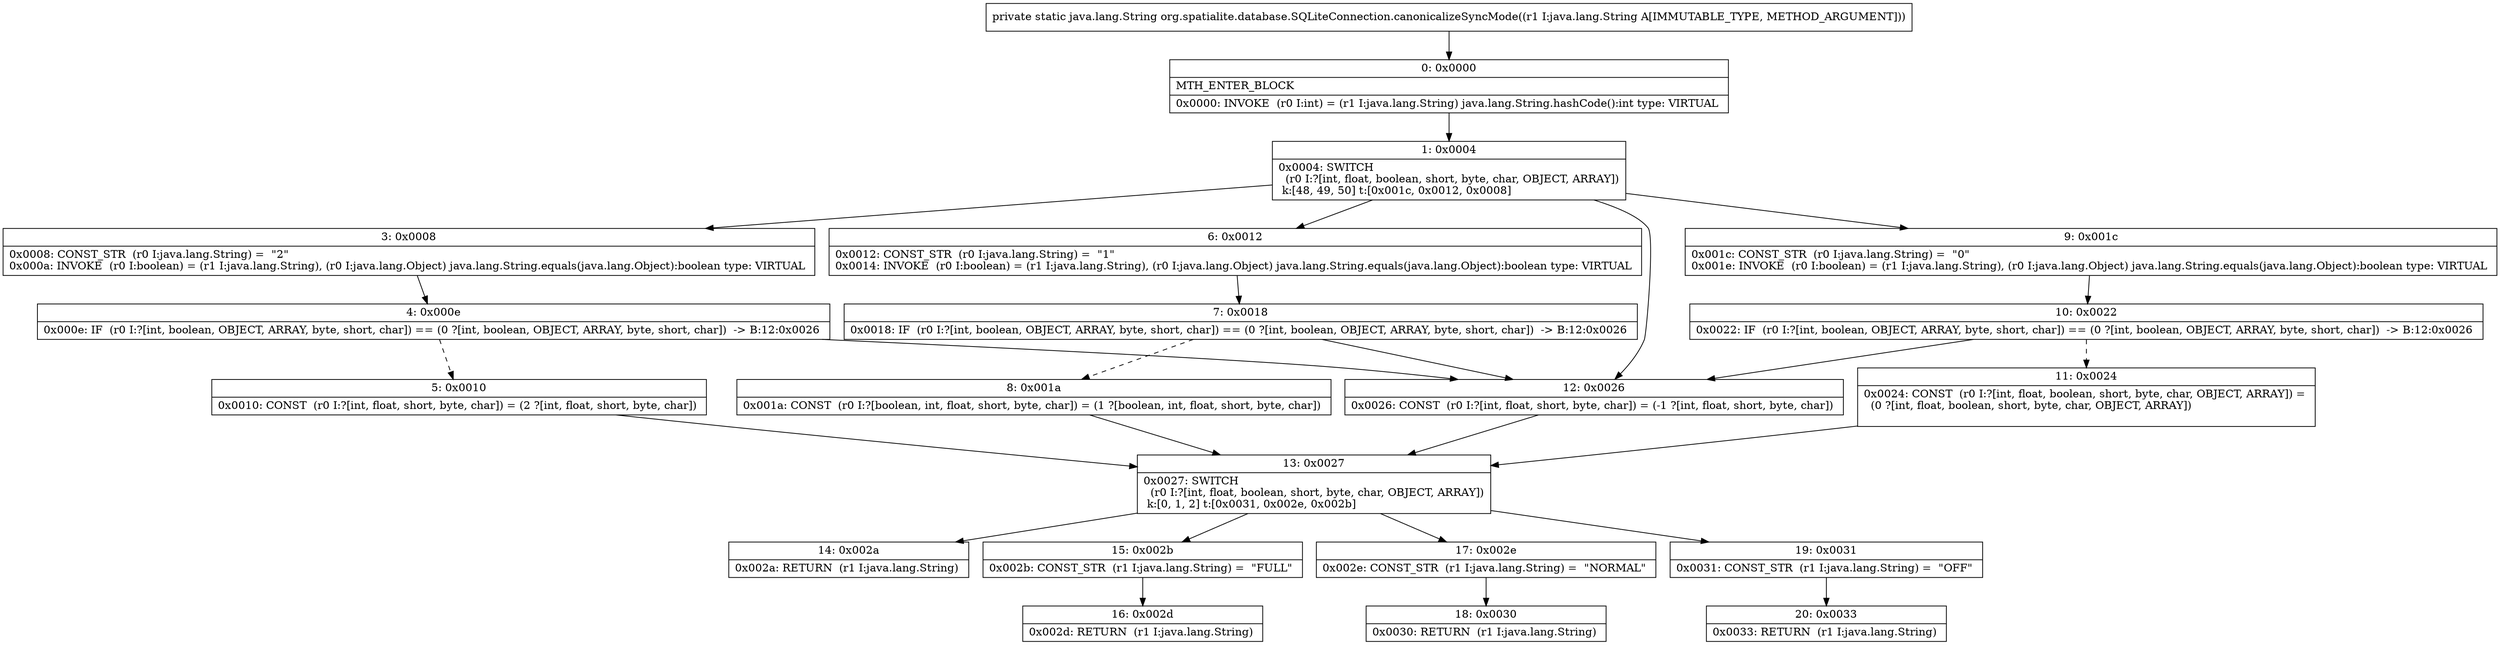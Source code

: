 digraph "CFG fororg.spatialite.database.SQLiteConnection.canonicalizeSyncMode(Ljava\/lang\/String;)Ljava\/lang\/String;" {
Node_0 [shape=record,label="{0\:\ 0x0000|MTH_ENTER_BLOCK\l|0x0000: INVOKE  (r0 I:int) = (r1 I:java.lang.String) java.lang.String.hashCode():int type: VIRTUAL \l}"];
Node_1 [shape=record,label="{1\:\ 0x0004|0x0004: SWITCH  \l  (r0 I:?[int, float, boolean, short, byte, char, OBJECT, ARRAY])\l k:[48, 49, 50] t:[0x001c, 0x0012, 0x0008] \l}"];
Node_3 [shape=record,label="{3\:\ 0x0008|0x0008: CONST_STR  (r0 I:java.lang.String) =  \"2\" \l0x000a: INVOKE  (r0 I:boolean) = (r1 I:java.lang.String), (r0 I:java.lang.Object) java.lang.String.equals(java.lang.Object):boolean type: VIRTUAL \l}"];
Node_4 [shape=record,label="{4\:\ 0x000e|0x000e: IF  (r0 I:?[int, boolean, OBJECT, ARRAY, byte, short, char]) == (0 ?[int, boolean, OBJECT, ARRAY, byte, short, char])  \-\> B:12:0x0026 \l}"];
Node_5 [shape=record,label="{5\:\ 0x0010|0x0010: CONST  (r0 I:?[int, float, short, byte, char]) = (2 ?[int, float, short, byte, char]) \l}"];
Node_6 [shape=record,label="{6\:\ 0x0012|0x0012: CONST_STR  (r0 I:java.lang.String) =  \"1\" \l0x0014: INVOKE  (r0 I:boolean) = (r1 I:java.lang.String), (r0 I:java.lang.Object) java.lang.String.equals(java.lang.Object):boolean type: VIRTUAL \l}"];
Node_7 [shape=record,label="{7\:\ 0x0018|0x0018: IF  (r0 I:?[int, boolean, OBJECT, ARRAY, byte, short, char]) == (0 ?[int, boolean, OBJECT, ARRAY, byte, short, char])  \-\> B:12:0x0026 \l}"];
Node_8 [shape=record,label="{8\:\ 0x001a|0x001a: CONST  (r0 I:?[boolean, int, float, short, byte, char]) = (1 ?[boolean, int, float, short, byte, char]) \l}"];
Node_9 [shape=record,label="{9\:\ 0x001c|0x001c: CONST_STR  (r0 I:java.lang.String) =  \"0\" \l0x001e: INVOKE  (r0 I:boolean) = (r1 I:java.lang.String), (r0 I:java.lang.Object) java.lang.String.equals(java.lang.Object):boolean type: VIRTUAL \l}"];
Node_10 [shape=record,label="{10\:\ 0x0022|0x0022: IF  (r0 I:?[int, boolean, OBJECT, ARRAY, byte, short, char]) == (0 ?[int, boolean, OBJECT, ARRAY, byte, short, char])  \-\> B:12:0x0026 \l}"];
Node_11 [shape=record,label="{11\:\ 0x0024|0x0024: CONST  (r0 I:?[int, float, boolean, short, byte, char, OBJECT, ARRAY]) = \l  (0 ?[int, float, boolean, short, byte, char, OBJECT, ARRAY])\l \l}"];
Node_12 [shape=record,label="{12\:\ 0x0026|0x0026: CONST  (r0 I:?[int, float, short, byte, char]) = (\-1 ?[int, float, short, byte, char]) \l}"];
Node_13 [shape=record,label="{13\:\ 0x0027|0x0027: SWITCH  \l  (r0 I:?[int, float, boolean, short, byte, char, OBJECT, ARRAY])\l k:[0, 1, 2] t:[0x0031, 0x002e, 0x002b] \l}"];
Node_14 [shape=record,label="{14\:\ 0x002a|0x002a: RETURN  (r1 I:java.lang.String) \l}"];
Node_15 [shape=record,label="{15\:\ 0x002b|0x002b: CONST_STR  (r1 I:java.lang.String) =  \"FULL\" \l}"];
Node_16 [shape=record,label="{16\:\ 0x002d|0x002d: RETURN  (r1 I:java.lang.String) \l}"];
Node_17 [shape=record,label="{17\:\ 0x002e|0x002e: CONST_STR  (r1 I:java.lang.String) =  \"NORMAL\" \l}"];
Node_18 [shape=record,label="{18\:\ 0x0030|0x0030: RETURN  (r1 I:java.lang.String) \l}"];
Node_19 [shape=record,label="{19\:\ 0x0031|0x0031: CONST_STR  (r1 I:java.lang.String) =  \"OFF\" \l}"];
Node_20 [shape=record,label="{20\:\ 0x0033|0x0033: RETURN  (r1 I:java.lang.String) \l}"];
MethodNode[shape=record,label="{private static java.lang.String org.spatialite.database.SQLiteConnection.canonicalizeSyncMode((r1 I:java.lang.String A[IMMUTABLE_TYPE, METHOD_ARGUMENT])) }"];
MethodNode -> Node_0;
Node_0 -> Node_1;
Node_1 -> Node_3;
Node_1 -> Node_6;
Node_1 -> Node_9;
Node_1 -> Node_12;
Node_3 -> Node_4;
Node_4 -> Node_5[style=dashed];
Node_4 -> Node_12;
Node_5 -> Node_13;
Node_6 -> Node_7;
Node_7 -> Node_8[style=dashed];
Node_7 -> Node_12;
Node_8 -> Node_13;
Node_9 -> Node_10;
Node_10 -> Node_11[style=dashed];
Node_10 -> Node_12;
Node_11 -> Node_13;
Node_12 -> Node_13;
Node_13 -> Node_14;
Node_13 -> Node_15;
Node_13 -> Node_17;
Node_13 -> Node_19;
Node_15 -> Node_16;
Node_17 -> Node_18;
Node_19 -> Node_20;
}

